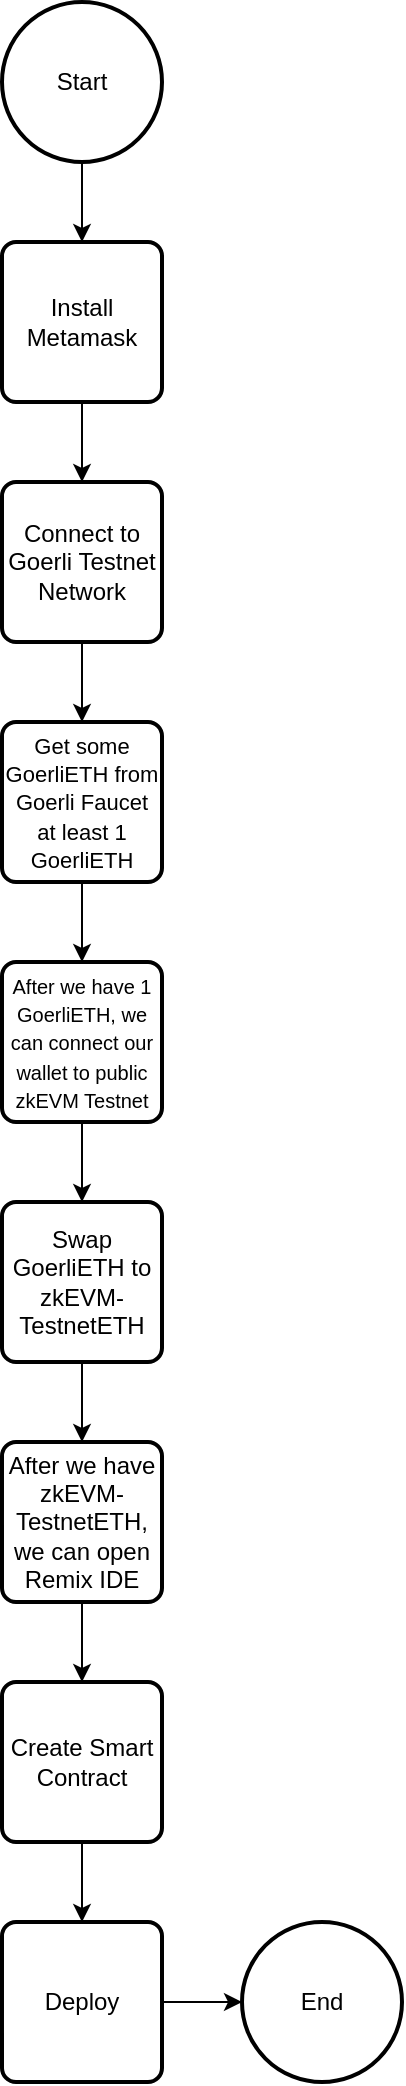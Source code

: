 <mxfile version="20.8.3" type="github">
  <diagram id="cbOGkC4sH-yH9b8XT-Cb" name="Page-1">
    <mxGraphModel dx="2200" dy="1110" grid="1" gridSize="10" guides="1" tooltips="1" connect="1" arrows="1" fold="1" page="1" pageScale="1" pageWidth="850" pageHeight="1100" math="0" shadow="0">
      <root>
        <mxCell id="0" />
        <mxCell id="1" parent="0" />
        <mxCell id="r4wglIQDCYTBaK72JKqi-7" style="edgeStyle=orthogonalEdgeStyle;rounded=0;orthogonalLoop=1;jettySize=auto;html=1;exitX=0.5;exitY=1;exitDx=0;exitDy=0;entryX=0.5;entryY=0;entryDx=0;entryDy=0;" parent="1" source="r4wglIQDCYTBaK72JKqi-2" target="r4wglIQDCYTBaK72JKqi-6" edge="1">
          <mxGeometry relative="1" as="geometry" />
        </mxCell>
        <mxCell id="r4wglIQDCYTBaK72JKqi-2" value="Install Metamask" style="rounded=1;whiteSpace=wrap;html=1;absoluteArcSize=1;arcSize=14;strokeWidth=2;" parent="1" vertex="1">
          <mxGeometry x="360" y="160" width="80" height="80" as="geometry" />
        </mxCell>
        <mxCell id="r4wglIQDCYTBaK72JKqi-5" style="edgeStyle=orthogonalEdgeStyle;rounded=0;orthogonalLoop=1;jettySize=auto;html=1;exitX=0.5;exitY=1;exitDx=0;exitDy=0;exitPerimeter=0;entryX=0.5;entryY=0;entryDx=0;entryDy=0;" parent="1" source="r4wglIQDCYTBaK72JKqi-4" target="r4wglIQDCYTBaK72JKqi-2" edge="1">
          <mxGeometry relative="1" as="geometry" />
        </mxCell>
        <mxCell id="r4wglIQDCYTBaK72JKqi-4" value="Start" style="strokeWidth=2;html=1;shape=mxgraph.flowchart.start_2;whiteSpace=wrap;" parent="1" vertex="1">
          <mxGeometry x="360" y="40" width="80" height="80" as="geometry" />
        </mxCell>
        <mxCell id="r4wglIQDCYTBaK72JKqi-9" style="edgeStyle=orthogonalEdgeStyle;rounded=0;orthogonalLoop=1;jettySize=auto;html=1;exitX=0.5;exitY=1;exitDx=0;exitDy=0;entryX=0.5;entryY=0;entryDx=0;entryDy=0;" parent="1" source="r4wglIQDCYTBaK72JKqi-6" target="r4wglIQDCYTBaK72JKqi-8" edge="1">
          <mxGeometry relative="1" as="geometry" />
        </mxCell>
        <mxCell id="r4wglIQDCYTBaK72JKqi-6" value="Connect to Goerli Testnet Network" style="rounded=1;whiteSpace=wrap;html=1;absoluteArcSize=1;arcSize=14;strokeWidth=2;" parent="1" vertex="1">
          <mxGeometry x="360" y="280" width="80" height="80" as="geometry" />
        </mxCell>
        <mxCell id="r4wglIQDCYTBaK72JKqi-11" style="edgeStyle=orthogonalEdgeStyle;rounded=0;orthogonalLoop=1;jettySize=auto;html=1;exitX=0.5;exitY=1;exitDx=0;exitDy=0;entryX=0.5;entryY=0;entryDx=0;entryDy=0;fontSize=10;" parent="1" source="r4wglIQDCYTBaK72JKqi-8" target="r4wglIQDCYTBaK72JKqi-10" edge="1">
          <mxGeometry relative="1" as="geometry" />
        </mxCell>
        <mxCell id="r4wglIQDCYTBaK72JKqi-8" value="&lt;font style=&quot;font-size: 11px;&quot;&gt;Get some GoerliETH from Goerli Faucet at least 1 GoerliETH&lt;/font&gt;" style="rounded=1;whiteSpace=wrap;html=1;absoluteArcSize=1;arcSize=14;strokeWidth=2;" parent="1" vertex="1">
          <mxGeometry x="360" y="400" width="80" height="80" as="geometry" />
        </mxCell>
        <mxCell id="r4wglIQDCYTBaK72JKqi-13" style="edgeStyle=orthogonalEdgeStyle;rounded=0;orthogonalLoop=1;jettySize=auto;html=1;exitX=0.5;exitY=1;exitDx=0;exitDy=0;entryX=0.5;entryY=0;entryDx=0;entryDy=0;fontSize=12;" parent="1" source="r4wglIQDCYTBaK72JKqi-10" target="r4wglIQDCYTBaK72JKqi-12" edge="1">
          <mxGeometry relative="1" as="geometry" />
        </mxCell>
        <mxCell id="r4wglIQDCYTBaK72JKqi-10" value="&lt;font style=&quot;font-size: 10px;&quot;&gt;After we have 1 GoerliETH, we can connect our wallet to public zkEVM Testnet&lt;/font&gt;" style="rounded=1;whiteSpace=wrap;html=1;absoluteArcSize=1;arcSize=14;strokeWidth=2;" parent="1" vertex="1">
          <mxGeometry x="360" y="520" width="80" height="80" as="geometry" />
        </mxCell>
        <mxCell id="r4wglIQDCYTBaK72JKqi-15" style="edgeStyle=orthogonalEdgeStyle;rounded=0;orthogonalLoop=1;jettySize=auto;html=1;exitX=0.5;exitY=1;exitDx=0;exitDy=0;entryX=0.5;entryY=0;entryDx=0;entryDy=0;fontSize=12;" parent="1" source="r4wglIQDCYTBaK72JKqi-12" target="r4wglIQDCYTBaK72JKqi-14" edge="1">
          <mxGeometry relative="1" as="geometry" />
        </mxCell>
        <mxCell id="r4wglIQDCYTBaK72JKqi-12" value="&lt;font style=&quot;font-size: 12px;&quot;&gt;Swap GoerliETH to zkEVM-TestnetETH&lt;/font&gt;" style="rounded=1;whiteSpace=wrap;html=1;absoluteArcSize=1;arcSize=14;strokeWidth=2;" parent="1" vertex="1">
          <mxGeometry x="360" y="640" width="80" height="80" as="geometry" />
        </mxCell>
        <mxCell id="r4wglIQDCYTBaK72JKqi-17" style="edgeStyle=orthogonalEdgeStyle;rounded=0;orthogonalLoop=1;jettySize=auto;html=1;exitX=0.5;exitY=1;exitDx=0;exitDy=0;entryX=0.5;entryY=0;entryDx=0;entryDy=0;fontSize=12;" parent="1" source="r4wglIQDCYTBaK72JKqi-14" target="r4wglIQDCYTBaK72JKqi-16" edge="1">
          <mxGeometry relative="1" as="geometry" />
        </mxCell>
        <mxCell id="r4wglIQDCYTBaK72JKqi-14" value="&lt;font style=&quot;font-size: 12px;&quot;&gt;After we have zkEVM-TestnetETH, we can open Remix IDE&lt;/font&gt;" style="rounded=1;whiteSpace=wrap;html=1;absoluteArcSize=1;arcSize=14;strokeWidth=2;" parent="1" vertex="1">
          <mxGeometry x="360" y="760" width="80" height="80" as="geometry" />
        </mxCell>
        <mxCell id="S6zdZ06SihZJTvBlwjD1-2" style="edgeStyle=orthogonalEdgeStyle;rounded=0;orthogonalLoop=1;jettySize=auto;html=1;exitX=0.5;exitY=1;exitDx=0;exitDy=0;entryX=0.5;entryY=0;entryDx=0;entryDy=0;" edge="1" parent="1" source="r4wglIQDCYTBaK72JKqi-16" target="S6zdZ06SihZJTvBlwjD1-1">
          <mxGeometry relative="1" as="geometry" />
        </mxCell>
        <mxCell id="r4wglIQDCYTBaK72JKqi-16" value="&lt;font style=&quot;font-size: 12px;&quot;&gt;Create Smart Contract&lt;/font&gt;" style="rounded=1;whiteSpace=wrap;html=1;absoluteArcSize=1;arcSize=14;strokeWidth=2;" parent="1" vertex="1">
          <mxGeometry x="360" y="880" width="80" height="80" as="geometry" />
        </mxCell>
        <mxCell id="S6zdZ06SihZJTvBlwjD1-5" style="edgeStyle=orthogonalEdgeStyle;rounded=0;orthogonalLoop=1;jettySize=auto;html=1;exitX=1;exitY=0.5;exitDx=0;exitDy=0;entryX=0;entryY=0.5;entryDx=0;entryDy=0;entryPerimeter=0;" edge="1" parent="1" source="S6zdZ06SihZJTvBlwjD1-1" target="S6zdZ06SihZJTvBlwjD1-4">
          <mxGeometry relative="1" as="geometry" />
        </mxCell>
        <mxCell id="S6zdZ06SihZJTvBlwjD1-1" value="&lt;font style=&quot;font-size: 12px;&quot;&gt;Deploy&lt;/font&gt;" style="rounded=1;whiteSpace=wrap;html=1;absoluteArcSize=1;arcSize=14;strokeWidth=2;" vertex="1" parent="1">
          <mxGeometry x="360" y="1000" width="80" height="80" as="geometry" />
        </mxCell>
        <mxCell id="S6zdZ06SihZJTvBlwjD1-4" value="End" style="strokeWidth=2;html=1;shape=mxgraph.flowchart.start_2;whiteSpace=wrap;" vertex="1" parent="1">
          <mxGeometry x="480" y="1000" width="80" height="80" as="geometry" />
        </mxCell>
      </root>
    </mxGraphModel>
  </diagram>
</mxfile>

